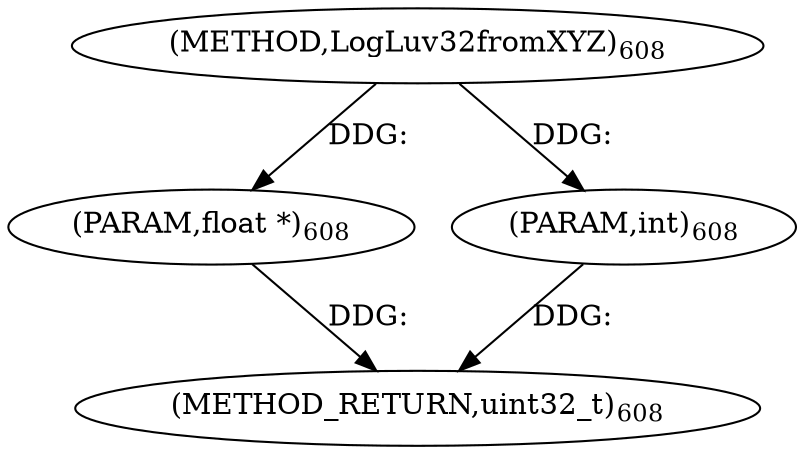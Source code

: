 digraph "LogLuv32fromXYZ" {  
"9336" [label = <(METHOD,LogLuv32fromXYZ)<SUB>608</SUB>> ]
"9339" [label = <(METHOD_RETURN,uint32_t)<SUB>608</SUB>> ]
"9337" [label = <(PARAM,float *)<SUB>608</SUB>> ]
"9338" [label = <(PARAM,int)<SUB>608</SUB>> ]
  "9337" -> "9339"  [ label = "DDG: "] 
  "9338" -> "9339"  [ label = "DDG: "] 
  "9336" -> "9337"  [ label = "DDG: "] 
  "9336" -> "9338"  [ label = "DDG: "] 
}
